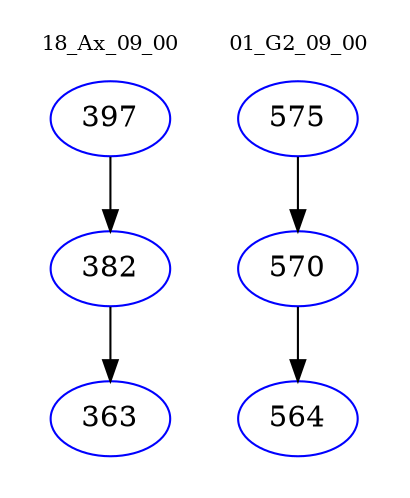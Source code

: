 digraph{
subgraph cluster_0 {
color = white
label = "18_Ax_09_00";
fontsize=10;
T0_397 [label="397", color="blue"]
T0_397 -> T0_382 [color="black"]
T0_382 [label="382", color="blue"]
T0_382 -> T0_363 [color="black"]
T0_363 [label="363", color="blue"]
}
subgraph cluster_1 {
color = white
label = "01_G2_09_00";
fontsize=10;
T1_575 [label="575", color="blue"]
T1_575 -> T1_570 [color="black"]
T1_570 [label="570", color="blue"]
T1_570 -> T1_564 [color="black"]
T1_564 [label="564", color="blue"]
}
}
